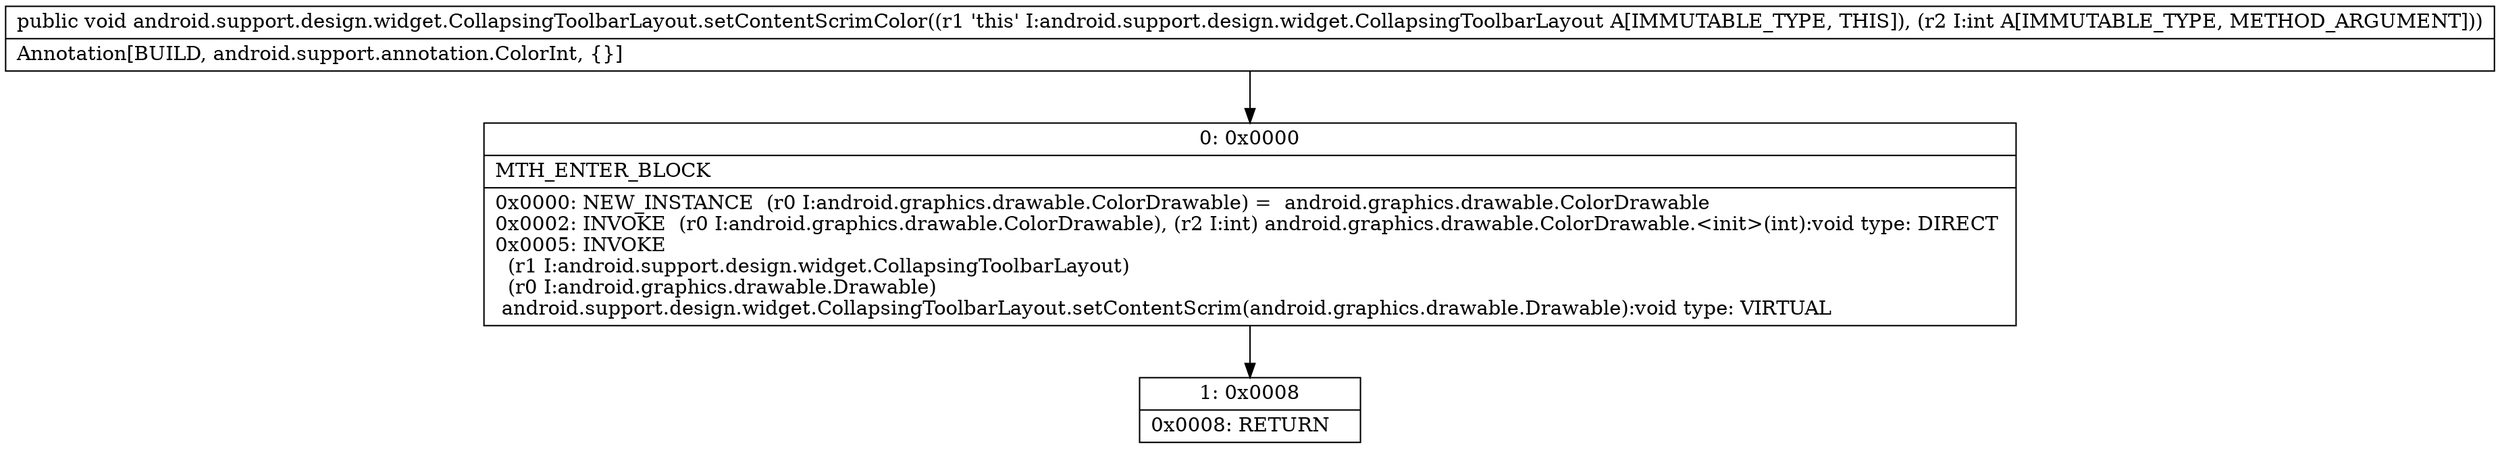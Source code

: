 digraph "CFG forandroid.support.design.widget.CollapsingToolbarLayout.setContentScrimColor(I)V" {
Node_0 [shape=record,label="{0\:\ 0x0000|MTH_ENTER_BLOCK\l|0x0000: NEW_INSTANCE  (r0 I:android.graphics.drawable.ColorDrawable) =  android.graphics.drawable.ColorDrawable \l0x0002: INVOKE  (r0 I:android.graphics.drawable.ColorDrawable), (r2 I:int) android.graphics.drawable.ColorDrawable.\<init\>(int):void type: DIRECT \l0x0005: INVOKE  \l  (r1 I:android.support.design.widget.CollapsingToolbarLayout)\l  (r0 I:android.graphics.drawable.Drawable)\l android.support.design.widget.CollapsingToolbarLayout.setContentScrim(android.graphics.drawable.Drawable):void type: VIRTUAL \l}"];
Node_1 [shape=record,label="{1\:\ 0x0008|0x0008: RETURN   \l}"];
MethodNode[shape=record,label="{public void android.support.design.widget.CollapsingToolbarLayout.setContentScrimColor((r1 'this' I:android.support.design.widget.CollapsingToolbarLayout A[IMMUTABLE_TYPE, THIS]), (r2 I:int A[IMMUTABLE_TYPE, METHOD_ARGUMENT]))  | Annotation[BUILD, android.support.annotation.ColorInt, \{\}]\l}"];
MethodNode -> Node_0;
Node_0 -> Node_1;
}

